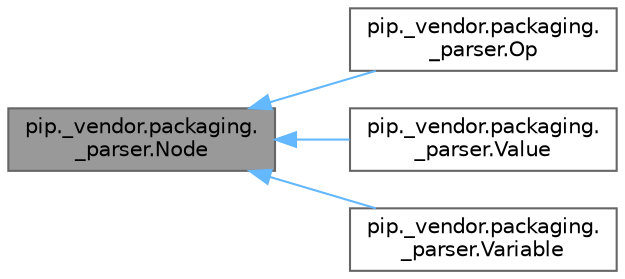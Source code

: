 digraph "pip._vendor.packaging._parser.Node"
{
 // LATEX_PDF_SIZE
  bgcolor="transparent";
  edge [fontname=Helvetica,fontsize=10,labelfontname=Helvetica,labelfontsize=10];
  node [fontname=Helvetica,fontsize=10,shape=box,height=0.2,width=0.4];
  rankdir="LR";
  Node1 [id="Node000001",label="pip._vendor.packaging.\l_parser.Node",height=0.2,width=0.4,color="gray40", fillcolor="grey60", style="filled", fontcolor="black",tooltip=" "];
  Node1 -> Node2 [id="edge4_Node000001_Node000002",dir="back",color="steelblue1",style="solid",tooltip=" "];
  Node2 [id="Node000002",label="pip._vendor.packaging.\l_parser.Op",height=0.2,width=0.4,color="gray40", fillcolor="white", style="filled",URL="$classpip_1_1__vendor_1_1packaging_1_1__parser_1_1Op.html",tooltip=" "];
  Node1 -> Node3 [id="edge5_Node000001_Node000003",dir="back",color="steelblue1",style="solid",tooltip=" "];
  Node3 [id="Node000003",label="pip._vendor.packaging.\l_parser.Value",height=0.2,width=0.4,color="gray40", fillcolor="white", style="filled",URL="$classpip_1_1__vendor_1_1packaging_1_1__parser_1_1Value.html",tooltip=" "];
  Node1 -> Node4 [id="edge6_Node000001_Node000004",dir="back",color="steelblue1",style="solid",tooltip=" "];
  Node4 [id="Node000004",label="pip._vendor.packaging.\l_parser.Variable",height=0.2,width=0.4,color="gray40", fillcolor="white", style="filled",URL="$classpip_1_1__vendor_1_1packaging_1_1__parser_1_1Variable.html",tooltip=" "];
}
